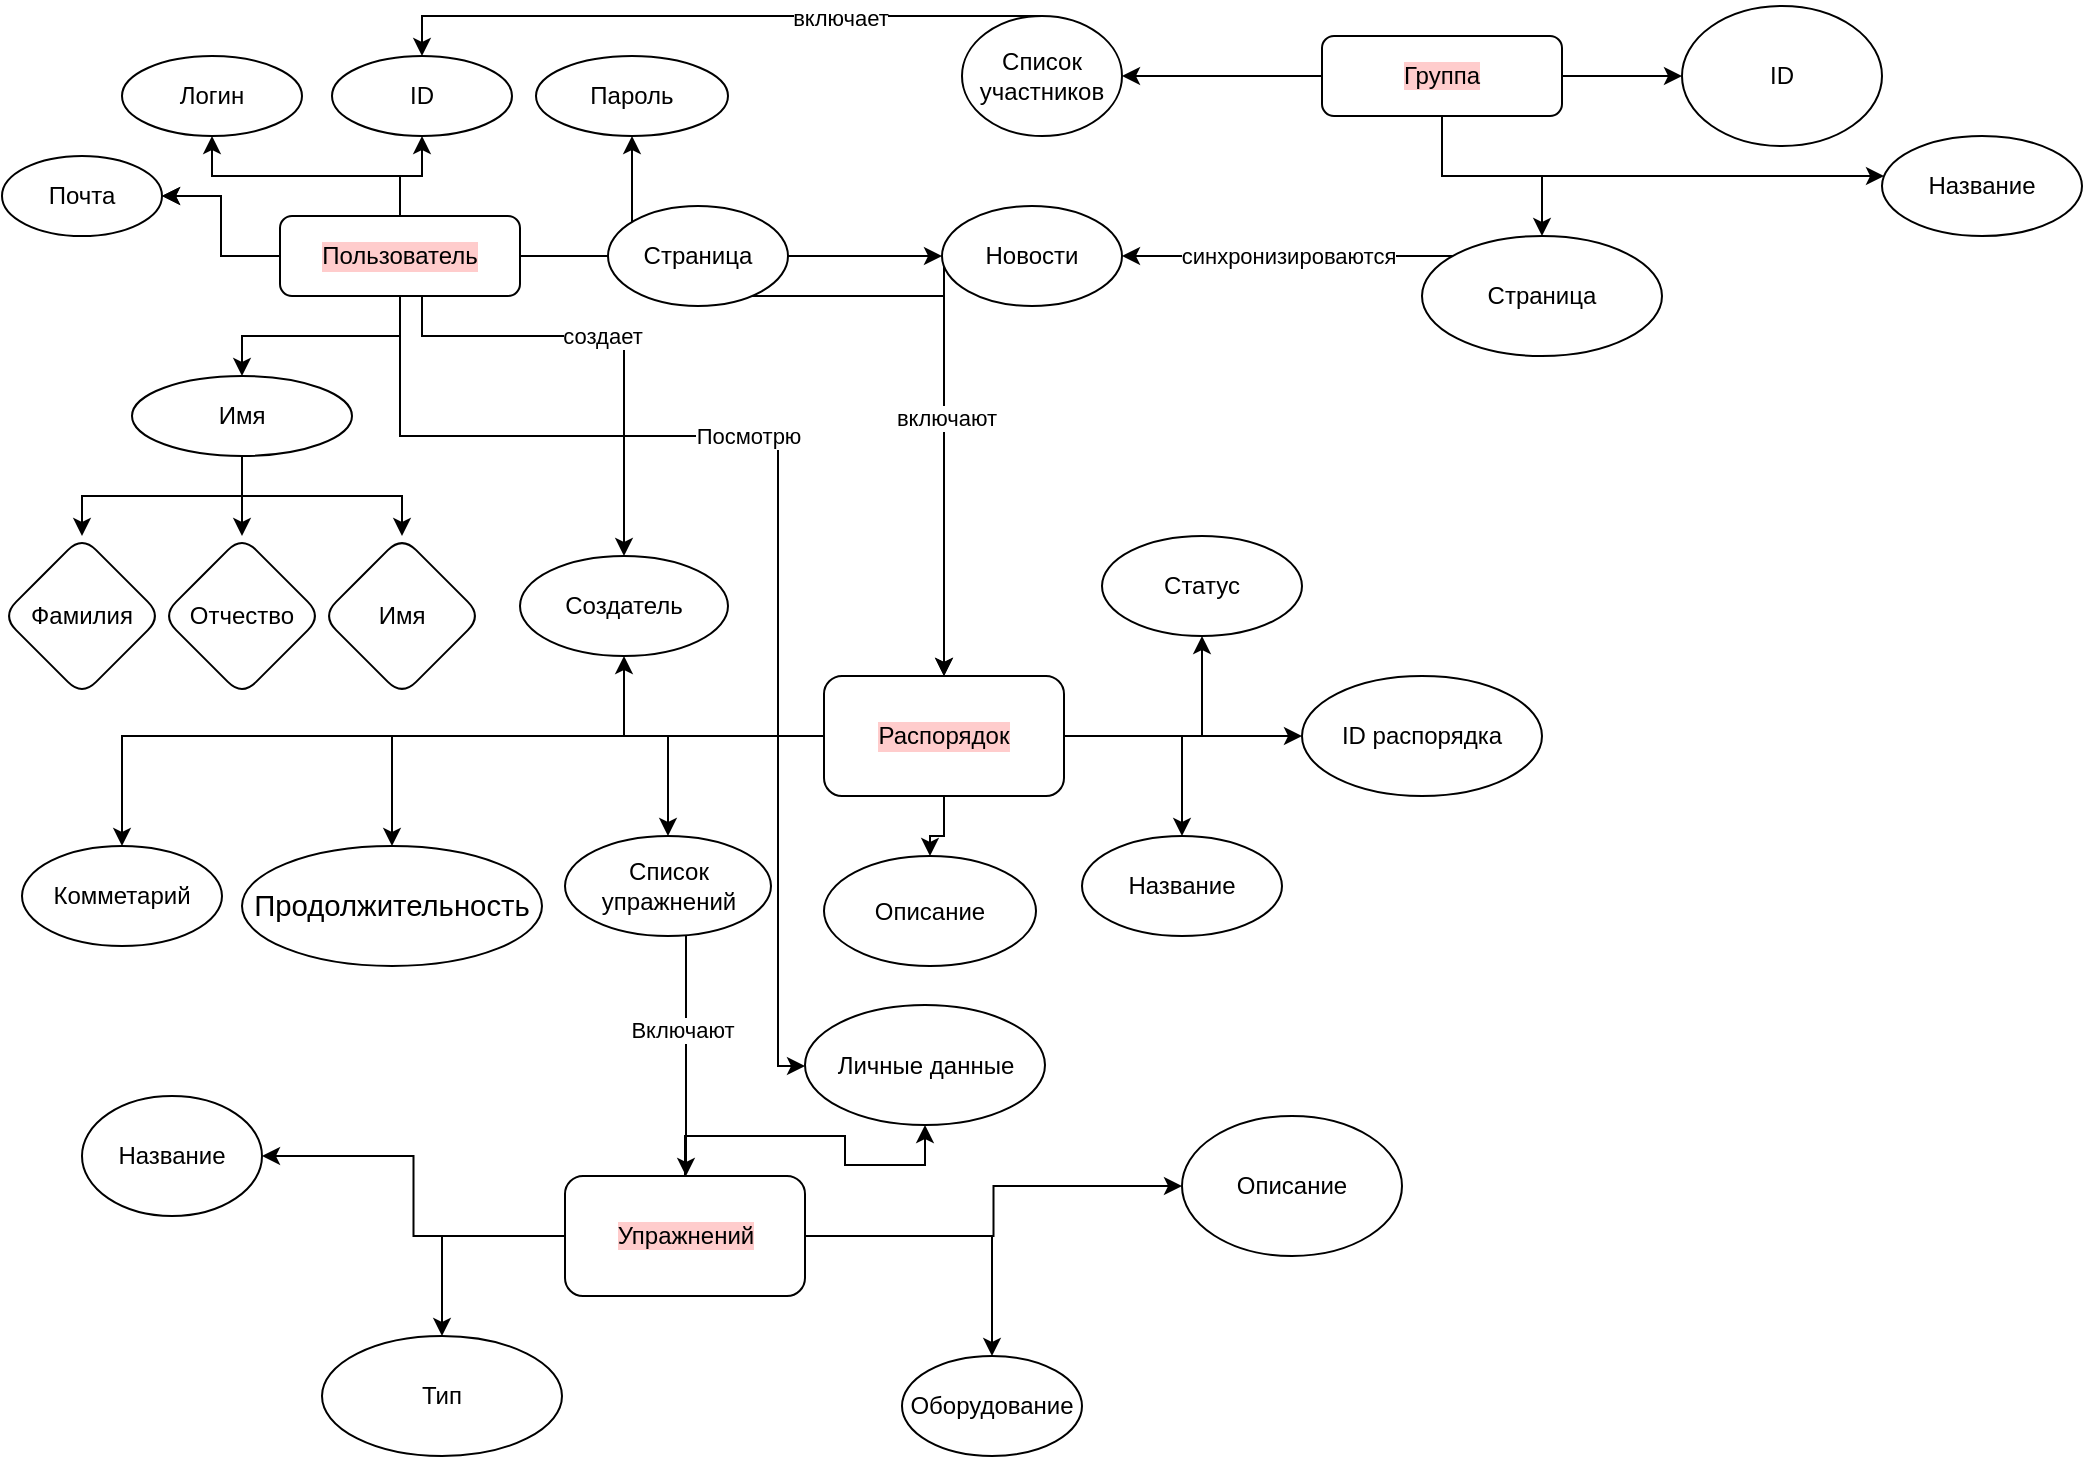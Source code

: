 <mxfile version="15.8.2" type="github">
  <diagram id="C5RBs43oDa-KdzZeNtuy" name="Page-1">
    <mxGraphModel dx="1422" dy="798" grid="1" gridSize="10" guides="1" tooltips="1" connect="1" arrows="1" fold="1" page="1" pageScale="1" pageWidth="827" pageHeight="1169" math="0" shadow="0">
      <root>
        <mxCell id="WIyWlLk6GJQsqaUBKTNV-0" />
        <mxCell id="WIyWlLk6GJQsqaUBKTNV-1" parent="WIyWlLk6GJQsqaUBKTNV-0" />
        <mxCell id="T0smnaooiY0XDKx1orWB-1" value="" style="edgeStyle=orthogonalEdgeStyle;rounded=0;orthogonalLoop=1;jettySize=auto;html=1;" parent="WIyWlLk6GJQsqaUBKTNV-1" source="WIyWlLk6GJQsqaUBKTNV-7" target="T0smnaooiY0XDKx1orWB-0" edge="1">
          <mxGeometry relative="1" as="geometry" />
        </mxCell>
        <mxCell id="T0smnaooiY0XDKx1orWB-3" value="" style="edgeStyle=orthogonalEdgeStyle;rounded=0;orthogonalLoop=1;jettySize=auto;html=1;" parent="WIyWlLk6GJQsqaUBKTNV-1" source="WIyWlLk6GJQsqaUBKTNV-7" target="T0smnaooiY0XDKx1orWB-2" edge="1">
          <mxGeometry relative="1" as="geometry" />
        </mxCell>
        <mxCell id="T0smnaooiY0XDKx1orWB-5" value="" style="edgeStyle=orthogonalEdgeStyle;rounded=0;orthogonalLoop=1;jettySize=auto;html=1;" parent="WIyWlLk6GJQsqaUBKTNV-1" source="WIyWlLk6GJQsqaUBKTNV-7" target="T0smnaooiY0XDKx1orWB-4" edge="1">
          <mxGeometry relative="1" as="geometry" />
        </mxCell>
        <mxCell id="T0smnaooiY0XDKx1orWB-7" value="" style="edgeStyle=orthogonalEdgeStyle;rounded=0;orthogonalLoop=1;jettySize=auto;html=1;" parent="WIyWlLk6GJQsqaUBKTNV-1" source="WIyWlLk6GJQsqaUBKTNV-7" target="T0smnaooiY0XDKx1orWB-6" edge="1">
          <mxGeometry relative="1" as="geometry" />
        </mxCell>
        <mxCell id="T0smnaooiY0XDKx1orWB-9" value="" style="edgeStyle=orthogonalEdgeStyle;rounded=0;orthogonalLoop=1;jettySize=auto;html=1;" parent="WIyWlLk6GJQsqaUBKTNV-1" source="WIyWlLk6GJQsqaUBKTNV-7" target="T0smnaooiY0XDKx1orWB-8" edge="1">
          <mxGeometry relative="1" as="geometry" />
        </mxCell>
        <mxCell id="T0smnaooiY0XDKx1orWB-10" value="" style="edgeStyle=orthogonalEdgeStyle;rounded=0;orthogonalLoop=1;jettySize=auto;html=1;" parent="WIyWlLk6GJQsqaUBKTNV-1" source="WIyWlLk6GJQsqaUBKTNV-7" target="T0smnaooiY0XDKx1orWB-8" edge="1">
          <mxGeometry relative="1" as="geometry" />
        </mxCell>
        <mxCell id="T0smnaooiY0XDKx1orWB-14" value="" style="edgeStyle=orthogonalEdgeStyle;rounded=0;orthogonalLoop=1;jettySize=auto;html=1;" parent="WIyWlLk6GJQsqaUBKTNV-1" source="WIyWlLk6GJQsqaUBKTNV-7" edge="1">
          <mxGeometry relative="1" as="geometry">
            <mxPoint x="360" y="180" as="targetPoint" />
          </mxGeometry>
        </mxCell>
        <mxCell id="T0smnaooiY0XDKx1orWB-16" value="" style="edgeStyle=orthogonalEdgeStyle;rounded=0;orthogonalLoop=1;jettySize=auto;html=1;startArrow=none;" parent="WIyWlLk6GJQsqaUBKTNV-1" source="T0smnaooiY0XDKx1orWB-11" target="T0smnaooiY0XDKx1orWB-15" edge="1">
          <mxGeometry relative="1" as="geometry" />
        </mxCell>
        <mxCell id="T0smnaooiY0XDKx1orWB-85" value="создает&lt;br&gt;" style="edgeStyle=orthogonalEdgeStyle;rounded=0;orthogonalLoop=1;jettySize=auto;html=1;exitX=0.5;exitY=1;exitDx=0;exitDy=0;entryX=0.5;entryY=0;entryDx=0;entryDy=0;fontColor=#000000;" parent="WIyWlLk6GJQsqaUBKTNV-1" source="WIyWlLk6GJQsqaUBKTNV-7" target="T0smnaooiY0XDKx1orWB-37" edge="1">
          <mxGeometry relative="1" as="geometry">
            <Array as="points">
              <mxPoint x="220" y="220" />
              <mxPoint x="321" y="220" />
            </Array>
          </mxGeometry>
        </mxCell>
        <mxCell id="cFZYyJNE6gho_oXENXgK-0" style="edgeStyle=orthogonalEdgeStyle;rounded=0;orthogonalLoop=1;jettySize=auto;html=1;" edge="1" parent="WIyWlLk6GJQsqaUBKTNV-1" source="WIyWlLk6GJQsqaUBKTNV-7" target="T0smnaooiY0XDKx1orWB-62">
          <mxGeometry relative="1" as="geometry">
            <Array as="points">
              <mxPoint x="209" y="270" />
              <mxPoint x="398" y="270" />
              <mxPoint x="398" y="585" />
            </Array>
          </mxGeometry>
        </mxCell>
        <mxCell id="cFZYyJNE6gho_oXENXgK-1" value="Посмотрю&lt;br&gt;" style="edgeLabel;html=1;align=center;verticalAlign=middle;resizable=0;points=[];" vertex="1" connectable="0" parent="cFZYyJNE6gho_oXENXgK-0">
          <mxGeometry x="-0.286" y="3" relative="1" as="geometry">
            <mxPoint x="34" y="3" as="offset" />
          </mxGeometry>
        </mxCell>
        <mxCell id="WIyWlLk6GJQsqaUBKTNV-7" value="Пользователь" style="rounded=1;whiteSpace=wrap;html=1;fontSize=12;glass=0;strokeWidth=1;shadow=0;fontColor=#000000;labelBackgroundColor=#FFCCCC;" parent="WIyWlLk6GJQsqaUBKTNV-1" vertex="1">
          <mxGeometry x="149" y="160" width="120" height="40" as="geometry" />
        </mxCell>
        <mxCell id="T0smnaooiY0XDKx1orWB-66" value="" style="edgeStyle=orthogonalEdgeStyle;rounded=0;orthogonalLoop=1;jettySize=auto;html=1;fontColor=#000000;" parent="WIyWlLk6GJQsqaUBKTNV-1" source="WIyWlLk6GJQsqaUBKTNV-12" target="T0smnaooiY0XDKx1orWB-65" edge="1">
          <mxGeometry relative="1" as="geometry" />
        </mxCell>
        <mxCell id="T0smnaooiY0XDKx1orWB-68" value="" style="edgeStyle=orthogonalEdgeStyle;rounded=0;orthogonalLoop=1;jettySize=auto;html=1;fontColor=#000000;" parent="WIyWlLk6GJQsqaUBKTNV-1" source="WIyWlLk6GJQsqaUBKTNV-12" target="T0smnaooiY0XDKx1orWB-67" edge="1">
          <mxGeometry relative="1" as="geometry" />
        </mxCell>
        <mxCell id="T0smnaooiY0XDKx1orWB-76" style="edgeStyle=orthogonalEdgeStyle;rounded=0;orthogonalLoop=1;jettySize=auto;html=1;fontColor=#000000;" parent="WIyWlLk6GJQsqaUBKTNV-1" source="WIyWlLk6GJQsqaUBKTNV-12" target="T0smnaooiY0XDKx1orWB-77" edge="1">
          <mxGeometry relative="1" as="geometry">
            <mxPoint x="810" y="160" as="targetPoint" />
            <Array as="points">
              <mxPoint x="730" y="140" />
            </Array>
          </mxGeometry>
        </mxCell>
        <mxCell id="T0smnaooiY0XDKx1orWB-78" style="edgeStyle=orthogonalEdgeStyle;rounded=0;orthogonalLoop=1;jettySize=auto;html=1;fontColor=#000000;" parent="WIyWlLk6GJQsqaUBKTNV-1" source="WIyWlLk6GJQsqaUBKTNV-12" target="T0smnaooiY0XDKx1orWB-79" edge="1">
          <mxGeometry relative="1" as="geometry">
            <mxPoint x="900" y="90" as="targetPoint" />
          </mxGeometry>
        </mxCell>
        <mxCell id="WIyWlLk6GJQsqaUBKTNV-12" value="&lt;span style=&quot;background-color: rgb(255 , 204 , 204)&quot;&gt;Группа&lt;/span&gt;" style="rounded=1;whiteSpace=wrap;html=1;fontSize=12;glass=0;strokeWidth=1;shadow=0;" parent="WIyWlLk6GJQsqaUBKTNV-1" vertex="1">
          <mxGeometry x="670" y="70" width="120" height="40" as="geometry" />
        </mxCell>
        <mxCell id="T0smnaooiY0XDKx1orWB-0" value="ID" style="ellipse;whiteSpace=wrap;html=1;rounded=1;shadow=0;strokeWidth=1;glass=0;" parent="WIyWlLk6GJQsqaUBKTNV-1" vertex="1">
          <mxGeometry x="175" y="80" width="90" height="40" as="geometry" />
        </mxCell>
        <mxCell id="T0smnaooiY0XDKx1orWB-2" value="Логин" style="ellipse;whiteSpace=wrap;html=1;rounded=1;shadow=0;strokeWidth=1;glass=0;" parent="WIyWlLk6GJQsqaUBKTNV-1" vertex="1">
          <mxGeometry x="70" y="80" width="90" height="40" as="geometry" />
        </mxCell>
        <mxCell id="T0smnaooiY0XDKx1orWB-4" value="Пароль" style="ellipse;whiteSpace=wrap;html=1;rounded=1;shadow=0;strokeWidth=1;glass=0;" parent="WIyWlLk6GJQsqaUBKTNV-1" vertex="1">
          <mxGeometry x="277" y="80" width="96" height="40" as="geometry" />
        </mxCell>
        <mxCell id="T0smnaooiY0XDKx1orWB-18" value="" style="edgeStyle=orthogonalEdgeStyle;rounded=0;orthogonalLoop=1;jettySize=auto;html=1;" parent="WIyWlLk6GJQsqaUBKTNV-1" source="T0smnaooiY0XDKx1orWB-6" target="T0smnaooiY0XDKx1orWB-17" edge="1">
          <mxGeometry relative="1" as="geometry" />
        </mxCell>
        <mxCell id="T0smnaooiY0XDKx1orWB-26" value="" style="edgeStyle=orthogonalEdgeStyle;rounded=0;orthogonalLoop=1;jettySize=auto;html=1;" parent="WIyWlLk6GJQsqaUBKTNV-1" source="T0smnaooiY0XDKx1orWB-6" target="T0smnaooiY0XDKx1orWB-25" edge="1">
          <mxGeometry relative="1" as="geometry" />
        </mxCell>
        <mxCell id="T0smnaooiY0XDKx1orWB-84" style="edgeStyle=orthogonalEdgeStyle;rounded=0;orthogonalLoop=1;jettySize=auto;html=1;exitX=0.5;exitY=1;exitDx=0;exitDy=0;fontColor=#000000;" parent="WIyWlLk6GJQsqaUBKTNV-1" source="T0smnaooiY0XDKx1orWB-6" target="T0smnaooiY0XDKx1orWB-27" edge="1">
          <mxGeometry relative="1" as="geometry" />
        </mxCell>
        <mxCell id="T0smnaooiY0XDKx1orWB-6" value="Имя" style="ellipse;whiteSpace=wrap;html=1;rounded=1;shadow=0;strokeWidth=1;glass=0;" parent="WIyWlLk6GJQsqaUBKTNV-1" vertex="1">
          <mxGeometry x="75" y="240" width="110" height="40" as="geometry" />
        </mxCell>
        <mxCell id="T0smnaooiY0XDKx1orWB-8" value="Почта" style="ellipse;whiteSpace=wrap;html=1;rounded=1;shadow=0;strokeWidth=1;glass=0;" parent="WIyWlLk6GJQsqaUBKTNV-1" vertex="1">
          <mxGeometry x="10" y="130" width="80" height="40" as="geometry" />
        </mxCell>
        <mxCell id="T0smnaooiY0XDKx1orWB-73" style="edgeStyle=orthogonalEdgeStyle;rounded=0;orthogonalLoop=1;jettySize=auto;html=1;fontColor=#000000;" parent="WIyWlLk6GJQsqaUBKTNV-1" source="T0smnaooiY0XDKx1orWB-15" target="T0smnaooiY0XDKx1orWB-32" edge="1">
          <mxGeometry relative="1" as="geometry">
            <Array as="points">
              <mxPoint x="481" y="270" />
              <mxPoint x="481" y="270" />
            </Array>
          </mxGeometry>
        </mxCell>
        <mxCell id="T0smnaooiY0XDKx1orWB-15" value="Новости" style="ellipse;whiteSpace=wrap;html=1;rounded=1;shadow=0;strokeWidth=1;glass=0;" parent="WIyWlLk6GJQsqaUBKTNV-1" vertex="1">
          <mxGeometry x="480" y="155" width="90" height="50" as="geometry" />
        </mxCell>
        <mxCell id="T0smnaooiY0XDKx1orWB-17" value="Фамилия" style="rhombus;whiteSpace=wrap;html=1;rounded=1;shadow=0;strokeWidth=1;glass=0;" parent="WIyWlLk6GJQsqaUBKTNV-1" vertex="1">
          <mxGeometry x="10" y="320" width="80" height="80" as="geometry" />
        </mxCell>
        <mxCell id="T0smnaooiY0XDKx1orWB-25" value="Отчество" style="rhombus;whiteSpace=wrap;html=1;rounded=1;shadow=0;strokeWidth=1;glass=0;" parent="WIyWlLk6GJQsqaUBKTNV-1" vertex="1">
          <mxGeometry x="90" y="320" width="80" height="80" as="geometry" />
        </mxCell>
        <mxCell id="T0smnaooiY0XDKx1orWB-27" value="Имя" style="rhombus;whiteSpace=wrap;html=1;rounded=1;shadow=0;strokeWidth=1;glass=0;" parent="WIyWlLk6GJQsqaUBKTNV-1" vertex="1">
          <mxGeometry x="170" y="320" width="80" height="80" as="geometry" />
        </mxCell>
        <mxCell id="T0smnaooiY0XDKx1orWB-34" value="" style="edgeStyle=orthogonalEdgeStyle;rounded=0;orthogonalLoop=1;jettySize=auto;html=1;" parent="WIyWlLk6GJQsqaUBKTNV-1" source="T0smnaooiY0XDKx1orWB-32" target="T0smnaooiY0XDKx1orWB-33" edge="1">
          <mxGeometry relative="1" as="geometry" />
        </mxCell>
        <mxCell id="T0smnaooiY0XDKx1orWB-36" value="" style="edgeStyle=orthogonalEdgeStyle;rounded=0;orthogonalLoop=1;jettySize=auto;html=1;" parent="WIyWlLk6GJQsqaUBKTNV-1" source="T0smnaooiY0XDKx1orWB-32" target="T0smnaooiY0XDKx1orWB-35" edge="1">
          <mxGeometry relative="1" as="geometry" />
        </mxCell>
        <mxCell id="T0smnaooiY0XDKx1orWB-38" value="" style="edgeStyle=orthogonalEdgeStyle;rounded=0;orthogonalLoop=1;jettySize=auto;html=1;" parent="WIyWlLk6GJQsqaUBKTNV-1" source="T0smnaooiY0XDKx1orWB-32" target="T0smnaooiY0XDKx1orWB-37" edge="1">
          <mxGeometry relative="1" as="geometry" />
        </mxCell>
        <mxCell id="T0smnaooiY0XDKx1orWB-41" value="" style="edgeStyle=orthogonalEdgeStyle;rounded=0;orthogonalLoop=1;jettySize=auto;html=1;fontColor=#000000;" parent="WIyWlLk6GJQsqaUBKTNV-1" source="T0smnaooiY0XDKx1orWB-32" target="T0smnaooiY0XDKx1orWB-40" edge="1">
          <mxGeometry relative="1" as="geometry" />
        </mxCell>
        <mxCell id="T0smnaooiY0XDKx1orWB-42" style="edgeStyle=orthogonalEdgeStyle;rounded=0;orthogonalLoop=1;jettySize=auto;html=1;fontColor=#000000;" parent="WIyWlLk6GJQsqaUBKTNV-1" source="T0smnaooiY0XDKx1orWB-32" target="T0smnaooiY0XDKx1orWB-43" edge="1">
          <mxGeometry relative="1" as="geometry">
            <mxPoint x="370" y="490" as="targetPoint" />
          </mxGeometry>
        </mxCell>
        <mxCell id="T0smnaooiY0XDKx1orWB-45" value="" style="edgeStyle=orthogonalEdgeStyle;rounded=0;orthogonalLoop=1;jettySize=auto;html=1;fontColor=#000000;" parent="WIyWlLk6GJQsqaUBKTNV-1" source="T0smnaooiY0XDKx1orWB-32" target="T0smnaooiY0XDKx1orWB-44" edge="1">
          <mxGeometry relative="1" as="geometry" />
        </mxCell>
        <mxCell id="T0smnaooiY0XDKx1orWB-46" style="edgeStyle=orthogonalEdgeStyle;rounded=0;orthogonalLoop=1;jettySize=auto;html=1;fontColor=#000000;" parent="WIyWlLk6GJQsqaUBKTNV-1" source="T0smnaooiY0XDKx1orWB-32" target="T0smnaooiY0XDKx1orWB-47" edge="1">
          <mxGeometry relative="1" as="geometry">
            <mxPoint x="240" y="480" as="targetPoint" />
          </mxGeometry>
        </mxCell>
        <mxCell id="T0smnaooiY0XDKx1orWB-48" style="edgeStyle=orthogonalEdgeStyle;rounded=0;orthogonalLoop=1;jettySize=auto;html=1;fontColor=#000000;" parent="WIyWlLk6GJQsqaUBKTNV-1" source="T0smnaooiY0XDKx1orWB-32" target="T0smnaooiY0XDKx1orWB-49" edge="1">
          <mxGeometry relative="1" as="geometry">
            <mxPoint x="70" y="480" as="targetPoint" />
          </mxGeometry>
        </mxCell>
        <mxCell id="T0smnaooiY0XDKx1orWB-32" value="Распорядок" style="rounded=1;whiteSpace=wrap;html=1;fontColor=#000000;labelBackgroundColor=#FFCCCC;" parent="WIyWlLk6GJQsqaUBKTNV-1" vertex="1">
          <mxGeometry x="421" y="390" width="120" height="60" as="geometry" />
        </mxCell>
        <mxCell id="T0smnaooiY0XDKx1orWB-33" value="ID распорядка" style="ellipse;whiteSpace=wrap;html=1;rounded=1;" parent="WIyWlLk6GJQsqaUBKTNV-1" vertex="1">
          <mxGeometry x="660" y="390" width="120" height="60" as="geometry" />
        </mxCell>
        <mxCell id="T0smnaooiY0XDKx1orWB-35" value="Название" style="ellipse;whiteSpace=wrap;html=1;rounded=1;" parent="WIyWlLk6GJQsqaUBKTNV-1" vertex="1">
          <mxGeometry x="550" y="470" width="100" height="50" as="geometry" />
        </mxCell>
        <mxCell id="T0smnaooiY0XDKx1orWB-37" value="Создатель" style="ellipse;whiteSpace=wrap;html=1;rounded=1;" parent="WIyWlLk6GJQsqaUBKTNV-1" vertex="1">
          <mxGeometry x="269" y="330" width="104" height="50" as="geometry" />
        </mxCell>
        <mxCell id="T0smnaooiY0XDKx1orWB-40" value="Описание" style="ellipse;whiteSpace=wrap;html=1;rounded=1;fontColor=#000000;labelBackgroundColor=none;" parent="WIyWlLk6GJQsqaUBKTNV-1" vertex="1">
          <mxGeometry x="421" y="480" width="106" height="55" as="geometry" />
        </mxCell>
        <mxCell id="T0smnaooiY0XDKx1orWB-50" style="edgeStyle=orthogonalEdgeStyle;rounded=0;orthogonalLoop=1;jettySize=auto;html=1;fontColor=#000000;" parent="WIyWlLk6GJQsqaUBKTNV-1" source="T0smnaooiY0XDKx1orWB-43" target="T0smnaooiY0XDKx1orWB-51" edge="1">
          <mxGeometry relative="1" as="geometry">
            <mxPoint x="351.5" y="650" as="targetPoint" />
            <Array as="points">
              <mxPoint x="352" y="570" />
              <mxPoint x="352" y="570" />
            </Array>
          </mxGeometry>
        </mxCell>
        <mxCell id="T0smnaooiY0XDKx1orWB-64" value="Включают&lt;br&gt;" style="edgeLabel;html=1;align=center;verticalAlign=middle;resizable=0;points=[];fontColor=#000000;" parent="T0smnaooiY0XDKx1orWB-50" vertex="1" connectable="0">
          <mxGeometry x="-0.217" y="-2" relative="1" as="geometry">
            <mxPoint as="offset" />
          </mxGeometry>
        </mxCell>
        <mxCell id="T0smnaooiY0XDKx1orWB-43" value="Список упражнений" style="ellipse;whiteSpace=wrap;html=1;labelBackgroundColor=none;fontColor=#000000;" parent="WIyWlLk6GJQsqaUBKTNV-1" vertex="1">
          <mxGeometry x="291.5" y="470" width="103" height="50" as="geometry" />
        </mxCell>
        <mxCell id="T0smnaooiY0XDKx1orWB-44" value="Статус" style="ellipse;whiteSpace=wrap;html=1;rounded=1;fontColor=#000000;labelBackgroundColor=none;" parent="WIyWlLk6GJQsqaUBKTNV-1" vertex="1">
          <mxGeometry x="560" y="320" width="100" height="50" as="geometry" />
        </mxCell>
        <mxCell id="T0smnaooiY0XDKx1orWB-47" value="&lt;span style=&quot;font-size: 11.0pt ; line-height: 107% ; font-family: &amp;#34;calibri&amp;#34; , sans-serif&quot;&gt;Продолжительность&lt;/span&gt;" style="ellipse;whiteSpace=wrap;html=1;labelBackgroundColor=none;fontColor=#000000;" parent="WIyWlLk6GJQsqaUBKTNV-1" vertex="1">
          <mxGeometry x="130" y="475" width="150" height="60" as="geometry" />
        </mxCell>
        <mxCell id="T0smnaooiY0XDKx1orWB-49" value="Комметарий" style="ellipse;whiteSpace=wrap;html=1;labelBackgroundColor=none;fontColor=#000000;" parent="WIyWlLk6GJQsqaUBKTNV-1" vertex="1">
          <mxGeometry x="20" y="475" width="100" height="50" as="geometry" />
        </mxCell>
        <mxCell id="T0smnaooiY0XDKx1orWB-52" style="edgeStyle=orthogonalEdgeStyle;rounded=0;orthogonalLoop=1;jettySize=auto;html=1;fontColor=#000000;" parent="WIyWlLk6GJQsqaUBKTNV-1" source="T0smnaooiY0XDKx1orWB-51" target="T0smnaooiY0XDKx1orWB-53" edge="1">
          <mxGeometry relative="1" as="geometry">
            <mxPoint x="240" y="680" as="targetPoint" />
          </mxGeometry>
        </mxCell>
        <mxCell id="T0smnaooiY0XDKx1orWB-55" value="" style="edgeStyle=orthogonalEdgeStyle;rounded=0;orthogonalLoop=1;jettySize=auto;html=1;fontColor=#000000;" parent="WIyWlLk6GJQsqaUBKTNV-1" source="T0smnaooiY0XDKx1orWB-51" target="T0smnaooiY0XDKx1orWB-54" edge="1">
          <mxGeometry relative="1" as="geometry" />
        </mxCell>
        <mxCell id="T0smnaooiY0XDKx1orWB-56" style="edgeStyle=orthogonalEdgeStyle;rounded=0;orthogonalLoop=1;jettySize=auto;html=1;fontColor=#000000;" parent="WIyWlLk6GJQsqaUBKTNV-1" source="T0smnaooiY0XDKx1orWB-51" target="T0smnaooiY0XDKx1orWB-57" edge="1">
          <mxGeometry relative="1" as="geometry">
            <mxPoint x="400" y="760" as="targetPoint" />
          </mxGeometry>
        </mxCell>
        <mxCell id="T0smnaooiY0XDKx1orWB-58" style="edgeStyle=orthogonalEdgeStyle;rounded=0;orthogonalLoop=1;jettySize=auto;html=1;fontColor=#000000;" parent="WIyWlLk6GJQsqaUBKTNV-1" source="T0smnaooiY0XDKx1orWB-51" target="T0smnaooiY0XDKx1orWB-59" edge="1">
          <mxGeometry relative="1" as="geometry">
            <mxPoint x="490" y="680" as="targetPoint" />
          </mxGeometry>
        </mxCell>
        <mxCell id="T0smnaooiY0XDKx1orWB-61" style="edgeStyle=orthogonalEdgeStyle;rounded=0;orthogonalLoop=1;jettySize=auto;html=1;fontColor=#000000;" parent="WIyWlLk6GJQsqaUBKTNV-1" source="T0smnaooiY0XDKx1orWB-51" target="T0smnaooiY0XDKx1orWB-62" edge="1">
          <mxGeometry relative="1" as="geometry">
            <mxPoint x="351.5" y="850" as="targetPoint" />
          </mxGeometry>
        </mxCell>
        <mxCell id="T0smnaooiY0XDKx1orWB-51" value="&lt;span style=&quot;background-color: rgb(255 , 204 , 204)&quot;&gt;Упражнений&lt;/span&gt;" style="rounded=1;whiteSpace=wrap;html=1;labelBackgroundColor=none;fontColor=#000000;" parent="WIyWlLk6GJQsqaUBKTNV-1" vertex="1">
          <mxGeometry x="291.5" y="640" width="120" height="60" as="geometry" />
        </mxCell>
        <mxCell id="T0smnaooiY0XDKx1orWB-53" value="Название" style="ellipse;whiteSpace=wrap;html=1;labelBackgroundColor=none;fontColor=#000000;" parent="WIyWlLk6GJQsqaUBKTNV-1" vertex="1">
          <mxGeometry x="50" y="600" width="90" height="60" as="geometry" />
        </mxCell>
        <mxCell id="T0smnaooiY0XDKx1orWB-54" value="Тип" style="ellipse;whiteSpace=wrap;html=1;rounded=1;fontColor=#000000;" parent="WIyWlLk6GJQsqaUBKTNV-1" vertex="1">
          <mxGeometry x="170" y="720" width="120" height="60" as="geometry" />
        </mxCell>
        <mxCell id="T0smnaooiY0XDKx1orWB-57" value="Оборудование" style="ellipse;whiteSpace=wrap;html=1;labelBackgroundColor=none;fontColor=#000000;" parent="WIyWlLk6GJQsqaUBKTNV-1" vertex="1">
          <mxGeometry x="460" y="730" width="90" height="50" as="geometry" />
        </mxCell>
        <mxCell id="T0smnaooiY0XDKx1orWB-59" value="Описание" style="ellipse;whiteSpace=wrap;html=1;labelBackgroundColor=none;fontColor=#000000;" parent="WIyWlLk6GJQsqaUBKTNV-1" vertex="1">
          <mxGeometry x="600" y="610" width="110" height="70" as="geometry" />
        </mxCell>
        <mxCell id="T0smnaooiY0XDKx1orWB-62" value="Личные данные" style="ellipse;whiteSpace=wrap;html=1;labelBackgroundColor=none;fontColor=#000000;" parent="WIyWlLk6GJQsqaUBKTNV-1" vertex="1">
          <mxGeometry x="411.5" y="554.5" width="120" height="60" as="geometry" />
        </mxCell>
        <mxCell id="T0smnaooiY0XDKx1orWB-80" style="edgeStyle=orthogonalEdgeStyle;rounded=0;orthogonalLoop=1;jettySize=auto;html=1;entryX=0.5;entryY=0;entryDx=0;entryDy=0;fontColor=#000000;" parent="WIyWlLk6GJQsqaUBKTNV-1" source="T0smnaooiY0XDKx1orWB-65" target="T0smnaooiY0XDKx1orWB-0" edge="1">
          <mxGeometry relative="1" as="geometry">
            <Array as="points">
              <mxPoint x="220" y="60" />
            </Array>
          </mxGeometry>
        </mxCell>
        <mxCell id="T0smnaooiY0XDKx1orWB-81" value="включает&lt;br&gt;" style="edgeLabel;html=1;align=center;verticalAlign=middle;resizable=0;points=[];fontColor=#000000;" parent="T0smnaooiY0XDKx1orWB-80" vertex="1" connectable="0">
          <mxGeometry x="-0.388" y="1" relative="1" as="geometry">
            <mxPoint as="offset" />
          </mxGeometry>
        </mxCell>
        <mxCell id="T0smnaooiY0XDKx1orWB-65" value="Список участников" style="ellipse;whiteSpace=wrap;html=1;rounded=1;shadow=0;strokeWidth=1;glass=0;" parent="WIyWlLk6GJQsqaUBKTNV-1" vertex="1">
          <mxGeometry x="490" y="60" width="80" height="60" as="geometry" />
        </mxCell>
        <mxCell id="T0smnaooiY0XDKx1orWB-69" value="синхронизироваются" style="edgeStyle=orthogonalEdgeStyle;rounded=0;orthogonalLoop=1;jettySize=auto;html=1;fontColor=#000000;" parent="WIyWlLk6GJQsqaUBKTNV-1" source="T0smnaooiY0XDKx1orWB-67" target="T0smnaooiY0XDKx1orWB-15" edge="1">
          <mxGeometry relative="1" as="geometry">
            <Array as="points">
              <mxPoint x="630" y="180" />
              <mxPoint x="630" y="180" />
            </Array>
          </mxGeometry>
        </mxCell>
        <mxCell id="T0smnaooiY0XDKx1orWB-67" value="Страница" style="ellipse;whiteSpace=wrap;html=1;rounded=1;shadow=0;strokeWidth=1;glass=0;" parent="WIyWlLk6GJQsqaUBKTNV-1" vertex="1">
          <mxGeometry x="720" y="170" width="120" height="60" as="geometry" />
        </mxCell>
        <mxCell id="T0smnaooiY0XDKx1orWB-74" style="edgeStyle=orthogonalEdgeStyle;rounded=0;orthogonalLoop=1;jettySize=auto;html=1;fontColor=#000000;" parent="WIyWlLk6GJQsqaUBKTNV-1" source="T0smnaooiY0XDKx1orWB-11" target="T0smnaooiY0XDKx1orWB-32" edge="1">
          <mxGeometry relative="1" as="geometry">
            <Array as="points">
              <mxPoint x="481" y="200" />
            </Array>
          </mxGeometry>
        </mxCell>
        <mxCell id="T0smnaooiY0XDKx1orWB-75" value="включают" style="edgeLabel;html=1;align=center;verticalAlign=middle;resizable=0;points=[];fontColor=#000000;" parent="T0smnaooiY0XDKx1orWB-74" vertex="1" connectable="0">
          <mxGeometry x="0.099" y="1" relative="1" as="geometry">
            <mxPoint as="offset" />
          </mxGeometry>
        </mxCell>
        <mxCell id="T0smnaooiY0XDKx1orWB-11" value="Страница" style="ellipse;whiteSpace=wrap;html=1;rounded=1;shadow=0;strokeWidth=1;glass=0;" parent="WIyWlLk6GJQsqaUBKTNV-1" vertex="1">
          <mxGeometry x="313" y="155" width="90" height="50" as="geometry" />
        </mxCell>
        <mxCell id="T0smnaooiY0XDKx1orWB-72" value="" style="edgeStyle=orthogonalEdgeStyle;rounded=0;orthogonalLoop=1;jettySize=auto;html=1;endArrow=none;" parent="WIyWlLk6GJQsqaUBKTNV-1" source="WIyWlLk6GJQsqaUBKTNV-7" target="T0smnaooiY0XDKx1orWB-11" edge="1">
          <mxGeometry relative="1" as="geometry">
            <mxPoint x="280" y="180" as="sourcePoint" />
            <mxPoint x="490" y="175" as="targetPoint" />
          </mxGeometry>
        </mxCell>
        <mxCell id="T0smnaooiY0XDKx1orWB-77" value="Название" style="ellipse;whiteSpace=wrap;html=1;labelBackgroundColor=none;fontColor=#000000;" parent="WIyWlLk6GJQsqaUBKTNV-1" vertex="1">
          <mxGeometry x="950" y="120" width="100" height="50" as="geometry" />
        </mxCell>
        <mxCell id="T0smnaooiY0XDKx1orWB-79" value="ID" style="ellipse;whiteSpace=wrap;html=1;labelBackgroundColor=none;fontColor=#000000;" parent="WIyWlLk6GJQsqaUBKTNV-1" vertex="1">
          <mxGeometry x="850" y="55" width="100" height="70" as="geometry" />
        </mxCell>
      </root>
    </mxGraphModel>
  </diagram>
</mxfile>
